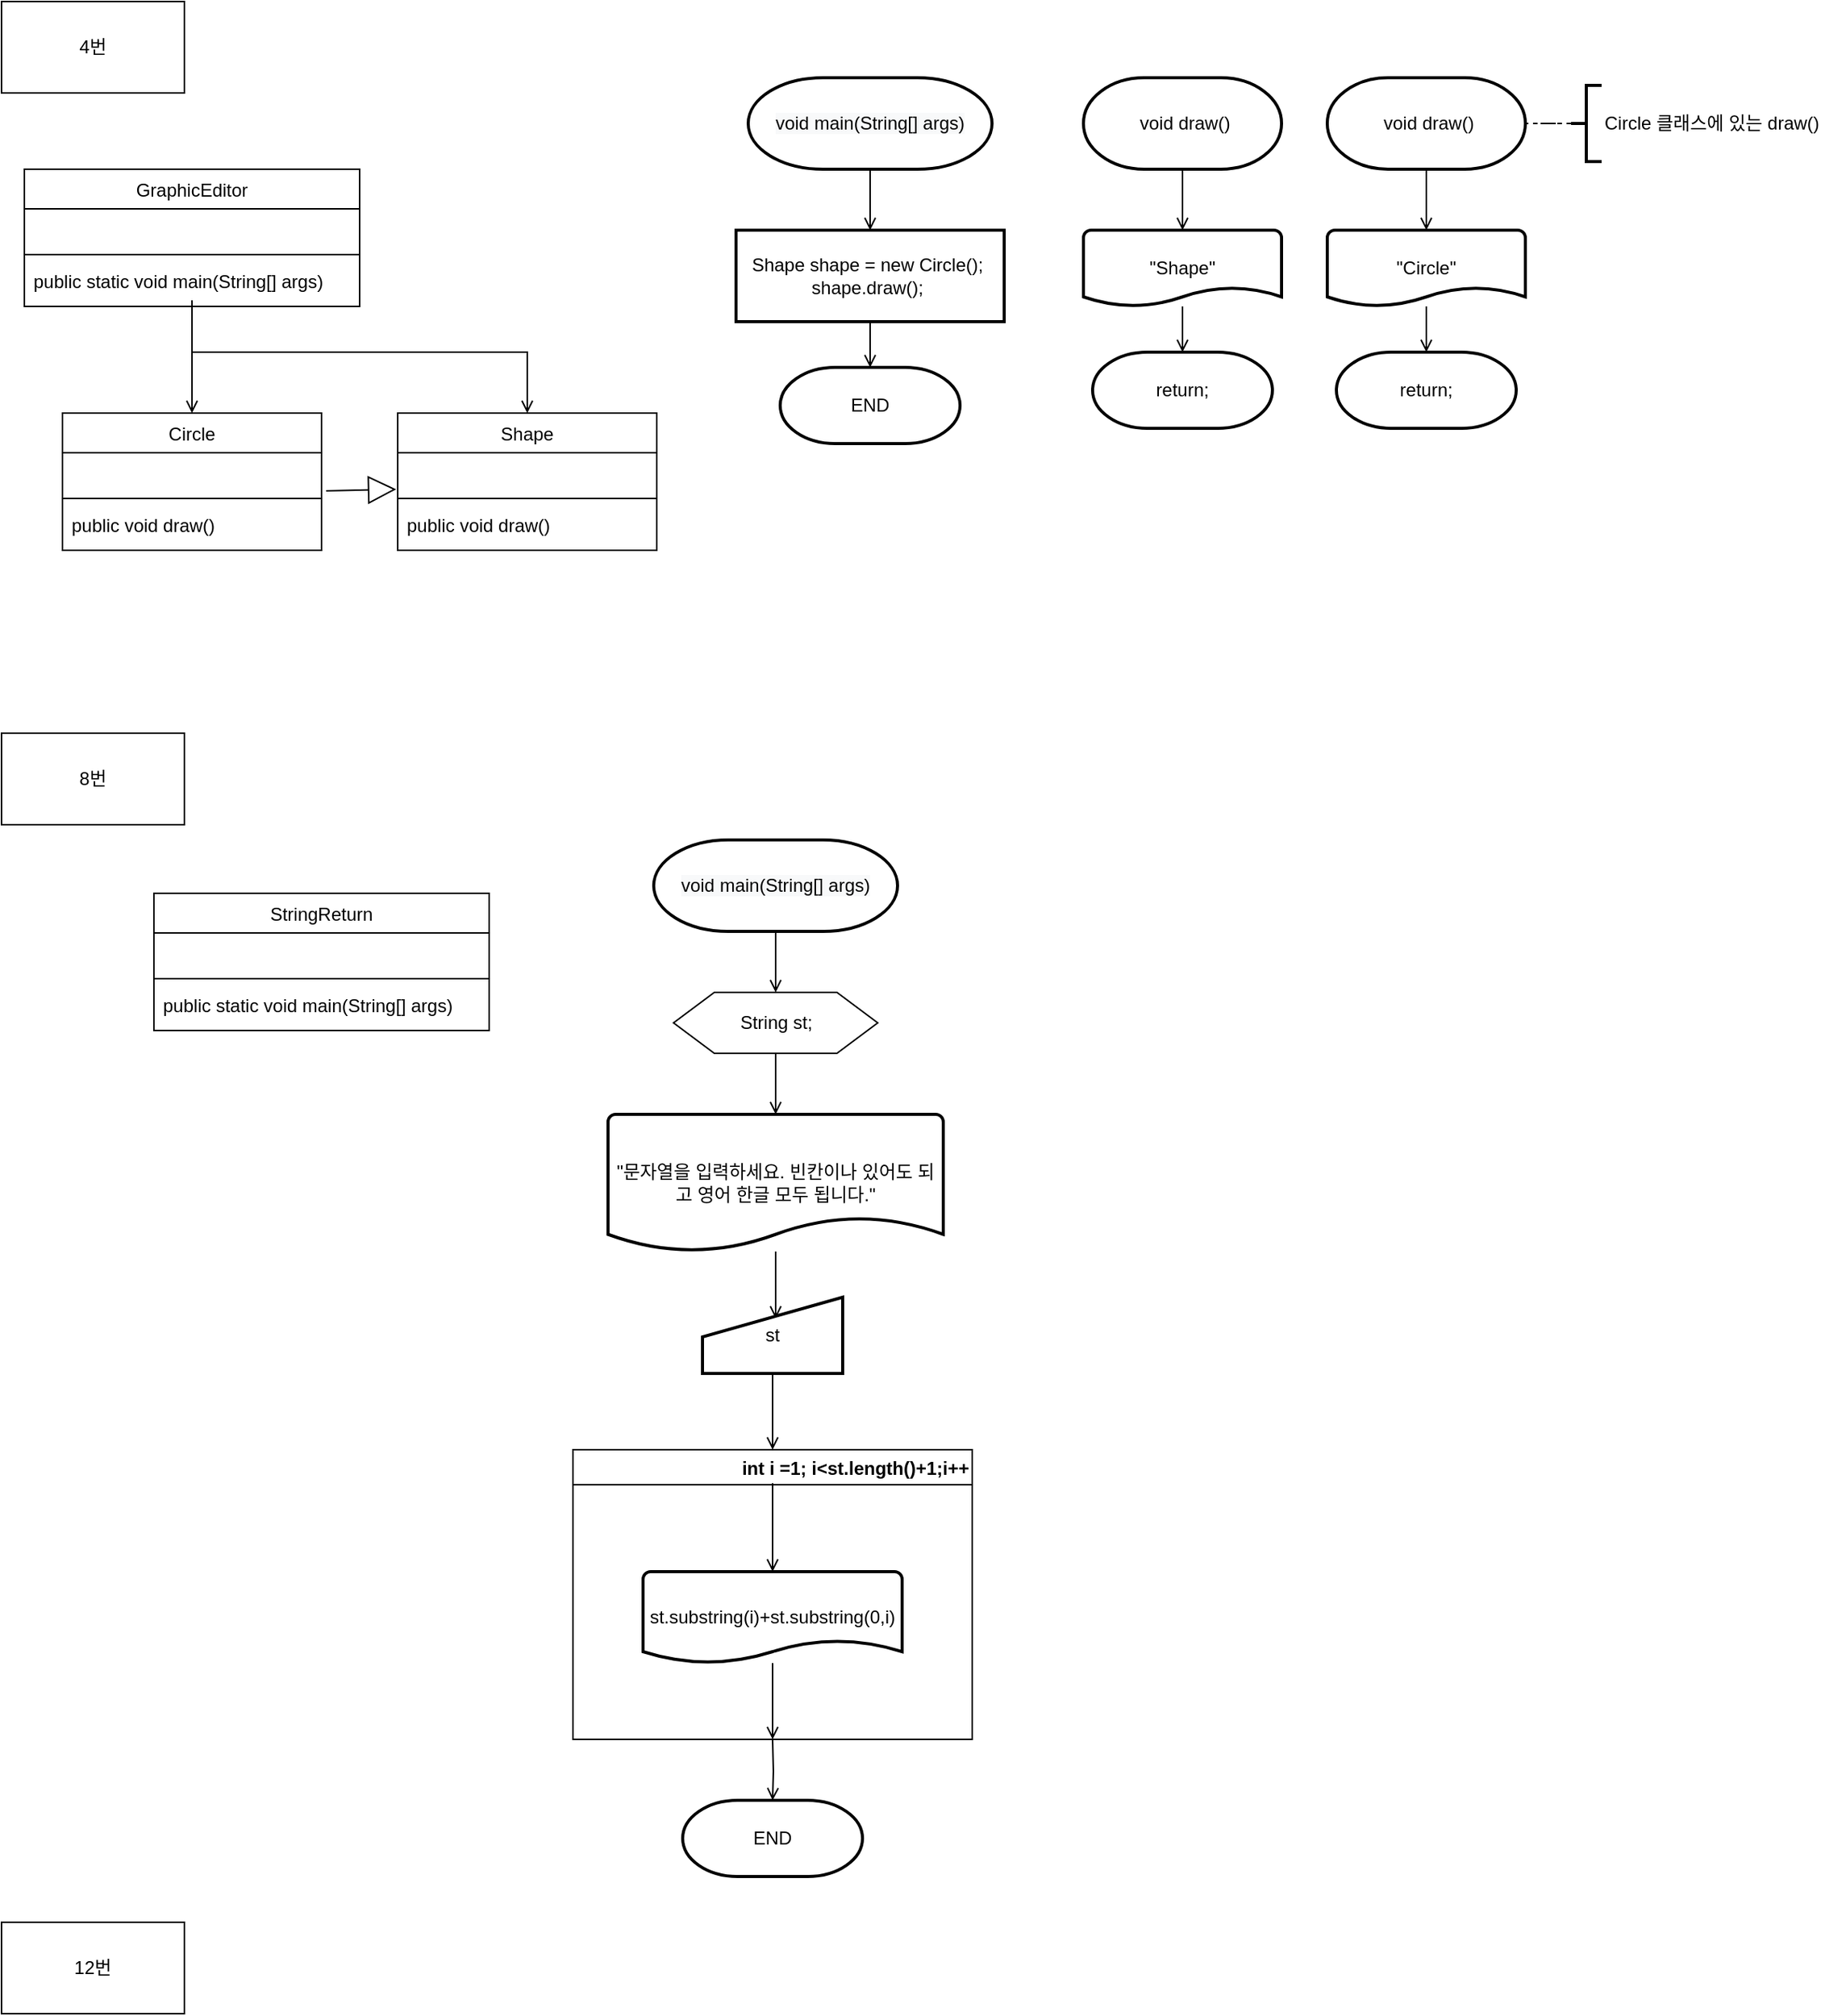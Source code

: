 <mxfile version="14.5.10" type="github">
  <diagram id="C5RBs43oDa-KdzZeNtuy" name="Page-1">
    <mxGraphModel dx="942" dy="652" grid="1" gridSize="10" guides="1" tooltips="1" connect="1" arrows="1" fold="1" page="1" pageScale="1" pageWidth="827" pageHeight="1169" math="0" shadow="0">
      <root>
        <mxCell id="WIyWlLk6GJQsqaUBKTNV-0" />
        <mxCell id="WIyWlLk6GJQsqaUBKTNV-1" parent="WIyWlLk6GJQsqaUBKTNV-0" />
        <mxCell id="Zoyrd9IV0JL9tN0iJlGE-11" style="edgeStyle=orthogonalEdgeStyle;rounded=0;orthogonalLoop=1;jettySize=auto;html=1;entryX=0.5;entryY=0;entryDx=0;entryDy=0;endArrow=open;endFill=0;" edge="1" parent="WIyWlLk6GJQsqaUBKTNV-1" source="zkfFHV4jXpPFQw0GAbJ--0" target="Zoyrd9IV0JL9tN0iJlGE-4">
          <mxGeometry relative="1" as="geometry" />
        </mxCell>
        <mxCell id="zkfFHV4jXpPFQw0GAbJ--0" value="GraphicEditor" style="swimlane;fontStyle=0;align=center;verticalAlign=top;childLayout=stackLayout;horizontal=1;startSize=26;horizontalStack=0;resizeParent=1;resizeLast=0;collapsible=1;marginBottom=0;rounded=0;shadow=0;strokeWidth=1;" parent="WIyWlLk6GJQsqaUBKTNV-1" vertex="1">
          <mxGeometry x="15" y="110" width="220" height="90" as="geometry">
            <mxRectangle x="230" y="140" width="160" height="26" as="alternateBounds" />
          </mxGeometry>
        </mxCell>
        <mxCell id="zkfFHV4jXpPFQw0GAbJ--1" value=" " style="text;align=left;verticalAlign=top;spacingLeft=4;spacingRight=4;overflow=hidden;rotatable=0;points=[[0,0.5],[1,0.5]];portConstraint=eastwest;" parent="zkfFHV4jXpPFQw0GAbJ--0" vertex="1">
          <mxGeometry y="26" width="220" height="26" as="geometry" />
        </mxCell>
        <mxCell id="zkfFHV4jXpPFQw0GAbJ--4" value="" style="line;html=1;strokeWidth=1;align=left;verticalAlign=middle;spacingTop=-1;spacingLeft=3;spacingRight=3;rotatable=0;labelPosition=right;points=[];portConstraint=eastwest;" parent="zkfFHV4jXpPFQw0GAbJ--0" vertex="1">
          <mxGeometry y="52" width="220" height="8" as="geometry" />
        </mxCell>
        <mxCell id="zkfFHV4jXpPFQw0GAbJ--5" value="public static void main(String[] args)" style="text;align=left;verticalAlign=top;spacingLeft=4;spacingRight=4;overflow=hidden;rotatable=0;points=[[0,0.5],[1,0.5]];portConstraint=eastwest;" parent="zkfFHV4jXpPFQw0GAbJ--0" vertex="1">
          <mxGeometry y="60" width="220" height="26" as="geometry" />
        </mxCell>
        <mxCell id="Zoyrd9IV0JL9tN0iJlGE-0" value="Shape" style="swimlane;fontStyle=0;align=center;verticalAlign=top;childLayout=stackLayout;horizontal=1;startSize=26;horizontalStack=0;resizeParent=1;resizeLast=0;collapsible=1;marginBottom=0;rounded=0;shadow=0;strokeWidth=1;" vertex="1" parent="WIyWlLk6GJQsqaUBKTNV-1">
          <mxGeometry x="260" y="270" width="170" height="90" as="geometry">
            <mxRectangle x="230" y="140" width="160" height="26" as="alternateBounds" />
          </mxGeometry>
        </mxCell>
        <mxCell id="Zoyrd9IV0JL9tN0iJlGE-1" value=" " style="text;align=left;verticalAlign=top;spacingLeft=4;spacingRight=4;overflow=hidden;rotatable=0;points=[[0,0.5],[1,0.5]];portConstraint=eastwest;" vertex="1" parent="Zoyrd9IV0JL9tN0iJlGE-0">
          <mxGeometry y="26" width="170" height="26" as="geometry" />
        </mxCell>
        <mxCell id="Zoyrd9IV0JL9tN0iJlGE-2" value="" style="line;html=1;strokeWidth=1;align=left;verticalAlign=middle;spacingTop=-1;spacingLeft=3;spacingRight=3;rotatable=0;labelPosition=right;points=[];portConstraint=eastwest;" vertex="1" parent="Zoyrd9IV0JL9tN0iJlGE-0">
          <mxGeometry y="52" width="170" height="8" as="geometry" />
        </mxCell>
        <mxCell id="Zoyrd9IV0JL9tN0iJlGE-3" value="public void draw()" style="text;align=left;verticalAlign=top;spacingLeft=4;spacingRight=4;overflow=hidden;rotatable=0;points=[[0,0.5],[1,0.5]];portConstraint=eastwest;" vertex="1" parent="Zoyrd9IV0JL9tN0iJlGE-0">
          <mxGeometry y="60" width="170" height="26" as="geometry" />
        </mxCell>
        <mxCell id="Zoyrd9IV0JL9tN0iJlGE-4" value="Circle" style="swimlane;fontStyle=0;align=center;verticalAlign=top;childLayout=stackLayout;horizontal=1;startSize=26;horizontalStack=0;resizeParent=1;resizeLast=0;collapsible=1;marginBottom=0;rounded=0;shadow=0;strokeWidth=1;" vertex="1" parent="WIyWlLk6GJQsqaUBKTNV-1">
          <mxGeometry x="40" y="270" width="170" height="90" as="geometry">
            <mxRectangle x="230" y="140" width="160" height="26" as="alternateBounds" />
          </mxGeometry>
        </mxCell>
        <mxCell id="Zoyrd9IV0JL9tN0iJlGE-5" value=" " style="text;align=left;verticalAlign=top;spacingLeft=4;spacingRight=4;overflow=hidden;rotatable=0;points=[[0,0.5],[1,0.5]];portConstraint=eastwest;" vertex="1" parent="Zoyrd9IV0JL9tN0iJlGE-4">
          <mxGeometry y="26" width="170" height="26" as="geometry" />
        </mxCell>
        <mxCell id="Zoyrd9IV0JL9tN0iJlGE-6" value="" style="line;html=1;strokeWidth=1;align=left;verticalAlign=middle;spacingTop=-1;spacingLeft=3;spacingRight=3;rotatable=0;labelPosition=right;points=[];portConstraint=eastwest;" vertex="1" parent="Zoyrd9IV0JL9tN0iJlGE-4">
          <mxGeometry y="52" width="170" height="8" as="geometry" />
        </mxCell>
        <mxCell id="Zoyrd9IV0JL9tN0iJlGE-7" value="public void draw()" style="text;align=left;verticalAlign=top;spacingLeft=4;spacingRight=4;overflow=hidden;rotatable=0;points=[[0,0.5],[1,0.5]];portConstraint=eastwest;" vertex="1" parent="Zoyrd9IV0JL9tN0iJlGE-4">
          <mxGeometry y="60" width="170" height="26" as="geometry" />
        </mxCell>
        <mxCell id="Zoyrd9IV0JL9tN0iJlGE-8" value="4번" style="rounded=0;whiteSpace=wrap;html=1;" vertex="1" parent="WIyWlLk6GJQsqaUBKTNV-1">
          <mxGeometry width="120" height="60" as="geometry" />
        </mxCell>
        <mxCell id="Zoyrd9IV0JL9tN0iJlGE-9" value="" style="endArrow=block;endSize=16;endFill=0;html=1;exitX=1.018;exitY=0.962;exitDx=0;exitDy=0;entryX=-0.006;entryY=0.923;entryDx=0;entryDy=0;entryPerimeter=0;exitPerimeter=0;" edge="1" parent="WIyWlLk6GJQsqaUBKTNV-1" source="Zoyrd9IV0JL9tN0iJlGE-5" target="Zoyrd9IV0JL9tN0iJlGE-1">
          <mxGeometry width="160" relative="1" as="geometry">
            <mxPoint x="270" y="400" as="sourcePoint" />
            <mxPoint x="300" y="330" as="targetPoint" />
          </mxGeometry>
        </mxCell>
        <mxCell id="Zoyrd9IV0JL9tN0iJlGE-12" style="edgeStyle=orthogonalEdgeStyle;rounded=0;orthogonalLoop=1;jettySize=auto;html=1;entryX=0.5;entryY=0;entryDx=0;entryDy=0;endArrow=open;endFill=0;" edge="1" parent="WIyWlLk6GJQsqaUBKTNV-1" source="zkfFHV4jXpPFQw0GAbJ--5" target="Zoyrd9IV0JL9tN0iJlGE-0">
          <mxGeometry relative="1" as="geometry">
            <Array as="points">
              <mxPoint x="125" y="230" />
              <mxPoint x="345" y="230" />
            </Array>
          </mxGeometry>
        </mxCell>
        <mxCell id="Zoyrd9IV0JL9tN0iJlGE-16" value="" style="edgeStyle=orthogonalEdgeStyle;rounded=0;orthogonalLoop=1;jettySize=auto;html=1;endArrow=open;endFill=0;" edge="1" parent="WIyWlLk6GJQsqaUBKTNV-1" source="Zoyrd9IV0JL9tN0iJlGE-13" target="Zoyrd9IV0JL9tN0iJlGE-14">
          <mxGeometry relative="1" as="geometry" />
        </mxCell>
        <mxCell id="Zoyrd9IV0JL9tN0iJlGE-13" value="&lt;span style=&quot;color: rgb(0 , 0 , 0) ; font-family: &amp;#34;helvetica&amp;#34; ; font-size: 12px ; font-style: normal ; font-weight: 400 ; letter-spacing: normal ; text-align: left ; text-indent: 0px ; text-transform: none ; word-spacing: 0px ; background-color: rgb(248 , 249 , 250) ; display: inline ; float: none&quot;&gt;void main(String[] args)&lt;/span&gt;" style="strokeWidth=2;html=1;shape=mxgraph.flowchart.terminator;whiteSpace=wrap;" vertex="1" parent="WIyWlLk6GJQsqaUBKTNV-1">
          <mxGeometry x="490" y="50" width="160" height="60" as="geometry" />
        </mxCell>
        <mxCell id="Zoyrd9IV0JL9tN0iJlGE-17" value="" style="edgeStyle=orthogonalEdgeStyle;rounded=0;orthogonalLoop=1;jettySize=auto;html=1;endArrow=open;endFill=0;" edge="1" parent="WIyWlLk6GJQsqaUBKTNV-1" source="Zoyrd9IV0JL9tN0iJlGE-14" target="Zoyrd9IV0JL9tN0iJlGE-15">
          <mxGeometry relative="1" as="geometry" />
        </mxCell>
        <mxCell id="Zoyrd9IV0JL9tN0iJlGE-14" value="Shape shape = new Circle();&amp;nbsp;&lt;br&gt;		shape.draw();&amp;nbsp;" style="rounded=1;whiteSpace=wrap;html=1;absoluteArcSize=1;arcSize=0;strokeWidth=2;" vertex="1" parent="WIyWlLk6GJQsqaUBKTNV-1">
          <mxGeometry x="482" y="150" width="176" height="60" as="geometry" />
        </mxCell>
        <mxCell id="Zoyrd9IV0JL9tN0iJlGE-15" value="END" style="strokeWidth=2;html=1;shape=mxgraph.flowchart.terminator;whiteSpace=wrap;" vertex="1" parent="WIyWlLk6GJQsqaUBKTNV-1">
          <mxGeometry x="511" y="240" width="118" height="50" as="geometry" />
        </mxCell>
        <mxCell id="Zoyrd9IV0JL9tN0iJlGE-21" value="" style="edgeStyle=orthogonalEdgeStyle;rounded=0;orthogonalLoop=1;jettySize=auto;html=1;endArrow=open;endFill=0;" edge="1" parent="WIyWlLk6GJQsqaUBKTNV-1" source="Zoyrd9IV0JL9tN0iJlGE-18" target="Zoyrd9IV0JL9tN0iJlGE-19">
          <mxGeometry relative="1" as="geometry" />
        </mxCell>
        <mxCell id="Zoyrd9IV0JL9tN0iJlGE-18" value="&lt;div style=&quot;text-align: left&quot;&gt;&lt;span&gt;&lt;font face=&quot;helvetica&quot;&gt;&amp;nbsp;void draw()&lt;/font&gt;&lt;/span&gt;&lt;/div&gt;" style="strokeWidth=2;html=1;shape=mxgraph.flowchart.terminator;whiteSpace=wrap;" vertex="1" parent="WIyWlLk6GJQsqaUBKTNV-1">
          <mxGeometry x="710" y="50" width="130" height="60" as="geometry" />
        </mxCell>
        <mxCell id="Zoyrd9IV0JL9tN0iJlGE-22" value="" style="edgeStyle=orthogonalEdgeStyle;rounded=0;orthogonalLoop=1;jettySize=auto;html=1;endArrow=open;endFill=0;" edge="1" parent="WIyWlLk6GJQsqaUBKTNV-1" source="Zoyrd9IV0JL9tN0iJlGE-19" target="Zoyrd9IV0JL9tN0iJlGE-20">
          <mxGeometry relative="1" as="geometry" />
        </mxCell>
        <mxCell id="Zoyrd9IV0JL9tN0iJlGE-19" value="&quot;Shape&quot;" style="strokeWidth=2;html=1;shape=mxgraph.flowchart.document2;whiteSpace=wrap;size=0.25;" vertex="1" parent="WIyWlLk6GJQsqaUBKTNV-1">
          <mxGeometry x="710" y="150" width="130" height="50" as="geometry" />
        </mxCell>
        <mxCell id="Zoyrd9IV0JL9tN0iJlGE-20" value="return;" style="strokeWidth=2;html=1;shape=mxgraph.flowchart.terminator;whiteSpace=wrap;" vertex="1" parent="WIyWlLk6GJQsqaUBKTNV-1">
          <mxGeometry x="716" y="230" width="118" height="50" as="geometry" />
        </mxCell>
        <mxCell id="Zoyrd9IV0JL9tN0iJlGE-24" value="" style="edgeStyle=orthogonalEdgeStyle;rounded=0;orthogonalLoop=1;jettySize=auto;html=1;endArrow=open;endFill=0;" edge="1" parent="WIyWlLk6GJQsqaUBKTNV-1" source="Zoyrd9IV0JL9tN0iJlGE-25" target="Zoyrd9IV0JL9tN0iJlGE-27">
          <mxGeometry relative="1" as="geometry" />
        </mxCell>
        <mxCell id="Zoyrd9IV0JL9tN0iJlGE-25" value="&lt;div style=&quot;text-align: left&quot;&gt;&lt;span&gt;&lt;font face=&quot;helvetica&quot;&gt;&amp;nbsp;void draw()&lt;/font&gt;&lt;/span&gt;&lt;/div&gt;" style="strokeWidth=2;html=1;shape=mxgraph.flowchart.terminator;whiteSpace=wrap;" vertex="1" parent="WIyWlLk6GJQsqaUBKTNV-1">
          <mxGeometry x="870" y="50" width="130" height="60" as="geometry" />
        </mxCell>
        <mxCell id="Zoyrd9IV0JL9tN0iJlGE-26" value="" style="edgeStyle=orthogonalEdgeStyle;rounded=0;orthogonalLoop=1;jettySize=auto;html=1;endArrow=open;endFill=0;" edge="1" parent="WIyWlLk6GJQsqaUBKTNV-1" source="Zoyrd9IV0JL9tN0iJlGE-27" target="Zoyrd9IV0JL9tN0iJlGE-28">
          <mxGeometry relative="1" as="geometry" />
        </mxCell>
        <mxCell id="Zoyrd9IV0JL9tN0iJlGE-27" value="&quot;Circle&quot;" style="strokeWidth=2;html=1;shape=mxgraph.flowchart.document2;whiteSpace=wrap;size=0.25;" vertex="1" parent="WIyWlLk6GJQsqaUBKTNV-1">
          <mxGeometry x="870" y="150" width="130" height="50" as="geometry" />
        </mxCell>
        <mxCell id="Zoyrd9IV0JL9tN0iJlGE-28" value="return;" style="strokeWidth=2;html=1;shape=mxgraph.flowchart.terminator;whiteSpace=wrap;" vertex="1" parent="WIyWlLk6GJQsqaUBKTNV-1">
          <mxGeometry x="876" y="230" width="118" height="50" as="geometry" />
        </mxCell>
        <mxCell id="Zoyrd9IV0JL9tN0iJlGE-30" style="edgeStyle=orthogonalEdgeStyle;rounded=0;orthogonalLoop=1;jettySize=auto;html=1;entryX=1;entryY=0.5;entryDx=0;entryDy=0;entryPerimeter=0;endArrow=none;endFill=0;dashed=1;" edge="1" parent="WIyWlLk6GJQsqaUBKTNV-1" source="Zoyrd9IV0JL9tN0iJlGE-29" target="Zoyrd9IV0JL9tN0iJlGE-25">
          <mxGeometry relative="1" as="geometry" />
        </mxCell>
        <mxCell id="Zoyrd9IV0JL9tN0iJlGE-29" value="Circle 클래스에 있는 draw()" style="strokeWidth=2;html=1;shape=mxgraph.flowchart.annotation_2;align=left;labelPosition=right;pointerEvents=1;" vertex="1" parent="WIyWlLk6GJQsqaUBKTNV-1">
          <mxGeometry x="1030" y="55" width="20" height="50" as="geometry" />
        </mxCell>
        <mxCell id="Zoyrd9IV0JL9tN0iJlGE-31" value="8번" style="rounded=0;whiteSpace=wrap;html=1;" vertex="1" parent="WIyWlLk6GJQsqaUBKTNV-1">
          <mxGeometry y="480" width="120" height="60" as="geometry" />
        </mxCell>
        <mxCell id="Zoyrd9IV0JL9tN0iJlGE-32" value="StringReturn" style="swimlane;fontStyle=0;align=center;verticalAlign=top;childLayout=stackLayout;horizontal=1;startSize=26;horizontalStack=0;resizeParent=1;resizeLast=0;collapsible=1;marginBottom=0;rounded=0;shadow=0;strokeWidth=1;" vertex="1" parent="WIyWlLk6GJQsqaUBKTNV-1">
          <mxGeometry x="100" y="585" width="220" height="90" as="geometry">
            <mxRectangle x="230" y="140" width="160" height="26" as="alternateBounds" />
          </mxGeometry>
        </mxCell>
        <mxCell id="Zoyrd9IV0JL9tN0iJlGE-33" value=" " style="text;align=left;verticalAlign=top;spacingLeft=4;spacingRight=4;overflow=hidden;rotatable=0;points=[[0,0.5],[1,0.5]];portConstraint=eastwest;" vertex="1" parent="Zoyrd9IV0JL9tN0iJlGE-32">
          <mxGeometry y="26" width="220" height="26" as="geometry" />
        </mxCell>
        <mxCell id="Zoyrd9IV0JL9tN0iJlGE-34" value="" style="line;html=1;strokeWidth=1;align=left;verticalAlign=middle;spacingTop=-1;spacingLeft=3;spacingRight=3;rotatable=0;labelPosition=right;points=[];portConstraint=eastwest;" vertex="1" parent="Zoyrd9IV0JL9tN0iJlGE-32">
          <mxGeometry y="52" width="220" height="8" as="geometry" />
        </mxCell>
        <mxCell id="Zoyrd9IV0JL9tN0iJlGE-35" value="public static void main(String[] args)" style="text;align=left;verticalAlign=top;spacingLeft=4;spacingRight=4;overflow=hidden;rotatable=0;points=[[0,0.5],[1,0.5]];portConstraint=eastwest;" vertex="1" parent="Zoyrd9IV0JL9tN0iJlGE-32">
          <mxGeometry y="60" width="220" height="26" as="geometry" />
        </mxCell>
        <mxCell id="Zoyrd9IV0JL9tN0iJlGE-49" style="edgeStyle=orthogonalEdgeStyle;rounded=0;orthogonalLoop=1;jettySize=auto;html=1;entryX=0.5;entryY=0;entryDx=0;entryDy=0;endArrow=open;endFill=0;" edge="1" parent="WIyWlLk6GJQsqaUBKTNV-1" source="Zoyrd9IV0JL9tN0iJlGE-37" target="Zoyrd9IV0JL9tN0iJlGE-41">
          <mxGeometry relative="1" as="geometry" />
        </mxCell>
        <mxCell id="Zoyrd9IV0JL9tN0iJlGE-37" value="&lt;span style=&quot;color: rgb(0 , 0 , 0) ; font-family: &amp;#34;helvetica&amp;#34; ; font-size: 12px ; font-style: normal ; font-weight: 400 ; letter-spacing: normal ; text-align: left ; text-indent: 0px ; text-transform: none ; word-spacing: 0px ; background-color: rgb(248 , 249 , 250) ; display: inline ; float: none&quot;&gt;void main(String[] args)&lt;/span&gt;" style="strokeWidth=2;html=1;shape=mxgraph.flowchart.terminator;whiteSpace=wrap;" vertex="1" parent="WIyWlLk6GJQsqaUBKTNV-1">
          <mxGeometry x="428" y="550" width="160" height="60" as="geometry" />
        </mxCell>
        <mxCell id="Zoyrd9IV0JL9tN0iJlGE-40" value="END" style="strokeWidth=2;html=1;shape=mxgraph.flowchart.terminator;whiteSpace=wrap;" vertex="1" parent="WIyWlLk6GJQsqaUBKTNV-1">
          <mxGeometry x="447" y="1180" width="118" height="50" as="geometry" />
        </mxCell>
        <mxCell id="Zoyrd9IV0JL9tN0iJlGE-50" value="" style="edgeStyle=orthogonalEdgeStyle;rounded=0;orthogonalLoop=1;jettySize=auto;html=1;endArrow=open;endFill=0;" edge="1" parent="WIyWlLk6GJQsqaUBKTNV-1" source="Zoyrd9IV0JL9tN0iJlGE-41" target="Zoyrd9IV0JL9tN0iJlGE-42">
          <mxGeometry relative="1" as="geometry" />
        </mxCell>
        <mxCell id="Zoyrd9IV0JL9tN0iJlGE-41" value="String st;" style="verticalLabelPosition=middle;verticalAlign=middle;html=1;shape=hexagon;perimeter=hexagonPerimeter2;arcSize=6;size=0.2;labelPosition=center;align=center;" vertex="1" parent="WIyWlLk6GJQsqaUBKTNV-1">
          <mxGeometry x="441" y="650" width="134" height="40" as="geometry" />
        </mxCell>
        <mxCell id="Zoyrd9IV0JL9tN0iJlGE-51" style="edgeStyle=orthogonalEdgeStyle;rounded=0;orthogonalLoop=1;jettySize=auto;html=1;entryX=0.522;entryY=0.28;entryDx=0;entryDy=0;entryPerimeter=0;endArrow=open;endFill=0;" edge="1" parent="WIyWlLk6GJQsqaUBKTNV-1" source="Zoyrd9IV0JL9tN0iJlGE-42" target="Zoyrd9IV0JL9tN0iJlGE-43">
          <mxGeometry relative="1" as="geometry" />
        </mxCell>
        <mxCell id="Zoyrd9IV0JL9tN0iJlGE-42" value="&quot;문자열을 입력하세요. 빈칸이나 있어도 되고 영어 한글 모두 됩니다.&quot;" style="strokeWidth=2;html=1;shape=mxgraph.flowchart.document2;whiteSpace=wrap;size=0.25;" vertex="1" parent="WIyWlLk6GJQsqaUBKTNV-1">
          <mxGeometry x="398" y="730" width="220" height="90" as="geometry" />
        </mxCell>
        <mxCell id="Zoyrd9IV0JL9tN0iJlGE-52" style="edgeStyle=orthogonalEdgeStyle;rounded=0;orthogonalLoop=1;jettySize=auto;html=1;entryX=0.5;entryY=0;entryDx=0;entryDy=0;endArrow=open;endFill=0;" edge="1" parent="WIyWlLk6GJQsqaUBKTNV-1" source="Zoyrd9IV0JL9tN0iJlGE-43" target="Zoyrd9IV0JL9tN0iJlGE-45">
          <mxGeometry relative="1" as="geometry" />
        </mxCell>
        <mxCell id="Zoyrd9IV0JL9tN0iJlGE-43" value="st" style="html=1;strokeWidth=2;shape=manualInput;whiteSpace=wrap;rounded=1;size=26;arcSize=0;" vertex="1" parent="WIyWlLk6GJQsqaUBKTNV-1">
          <mxGeometry x="460" y="850" width="92" height="50" as="geometry" />
        </mxCell>
        <mxCell id="Zoyrd9IV0JL9tN0iJlGE-45" value="int i =1; i&lt;st.length()+1;i++" style="swimlane;align=right;" vertex="1" parent="WIyWlLk6GJQsqaUBKTNV-1">
          <mxGeometry x="375" y="950" width="262" height="190" as="geometry" />
        </mxCell>
        <mxCell id="Zoyrd9IV0JL9tN0iJlGE-46" value="st.substring(i)+st.substring(0,i)" style="strokeWidth=2;html=1;shape=mxgraph.flowchart.document2;whiteSpace=wrap;size=0.25;" vertex="1" parent="Zoyrd9IV0JL9tN0iJlGE-45">
          <mxGeometry x="46" y="80" width="170" height="60" as="geometry" />
        </mxCell>
        <mxCell id="Zoyrd9IV0JL9tN0iJlGE-53" style="edgeStyle=orthogonalEdgeStyle;rounded=0;orthogonalLoop=1;jettySize=auto;html=1;entryX=0.5;entryY=0;entryDx=0;entryDy=0;endArrow=open;endFill=0;entryPerimeter=0;exitX=0.5;exitY=0.116;exitDx=0;exitDy=0;exitPerimeter=0;" edge="1" parent="Zoyrd9IV0JL9tN0iJlGE-45" source="Zoyrd9IV0JL9tN0iJlGE-45" target="Zoyrd9IV0JL9tN0iJlGE-46">
          <mxGeometry relative="1" as="geometry">
            <mxPoint x="131" y="30" as="sourcePoint" />
            <mxPoint x="141" y="10" as="targetPoint" />
            <Array as="points">
              <mxPoint x="131" y="60" />
              <mxPoint x="131" y="60" />
            </Array>
          </mxGeometry>
        </mxCell>
        <mxCell id="Zoyrd9IV0JL9tN0iJlGE-54" style="edgeStyle=orthogonalEdgeStyle;rounded=0;orthogonalLoop=1;jettySize=auto;html=1;endArrow=open;endFill=0;" edge="1" parent="WIyWlLk6GJQsqaUBKTNV-1" source="Zoyrd9IV0JL9tN0iJlGE-46">
          <mxGeometry relative="1" as="geometry">
            <mxPoint x="506" y="1140" as="targetPoint" />
          </mxGeometry>
        </mxCell>
        <mxCell id="Zoyrd9IV0JL9tN0iJlGE-55" style="edgeStyle=orthogonalEdgeStyle;rounded=0;orthogonalLoop=1;jettySize=auto;html=1;endArrow=open;endFill=0;entryX=0.5;entryY=0;entryDx=0;entryDy=0;entryPerimeter=0;" edge="1" parent="WIyWlLk6GJQsqaUBKTNV-1" target="Zoyrd9IV0JL9tN0iJlGE-40">
          <mxGeometry relative="1" as="geometry">
            <mxPoint x="505.41" y="1200" as="targetPoint" />
            <mxPoint x="506" y="1140" as="sourcePoint" />
          </mxGeometry>
        </mxCell>
        <mxCell id="Zoyrd9IV0JL9tN0iJlGE-56" value="12번" style="rounded=0;whiteSpace=wrap;html=1;" vertex="1" parent="WIyWlLk6GJQsqaUBKTNV-1">
          <mxGeometry y="1260" width="120" height="60" as="geometry" />
        </mxCell>
      </root>
    </mxGraphModel>
  </diagram>
</mxfile>
